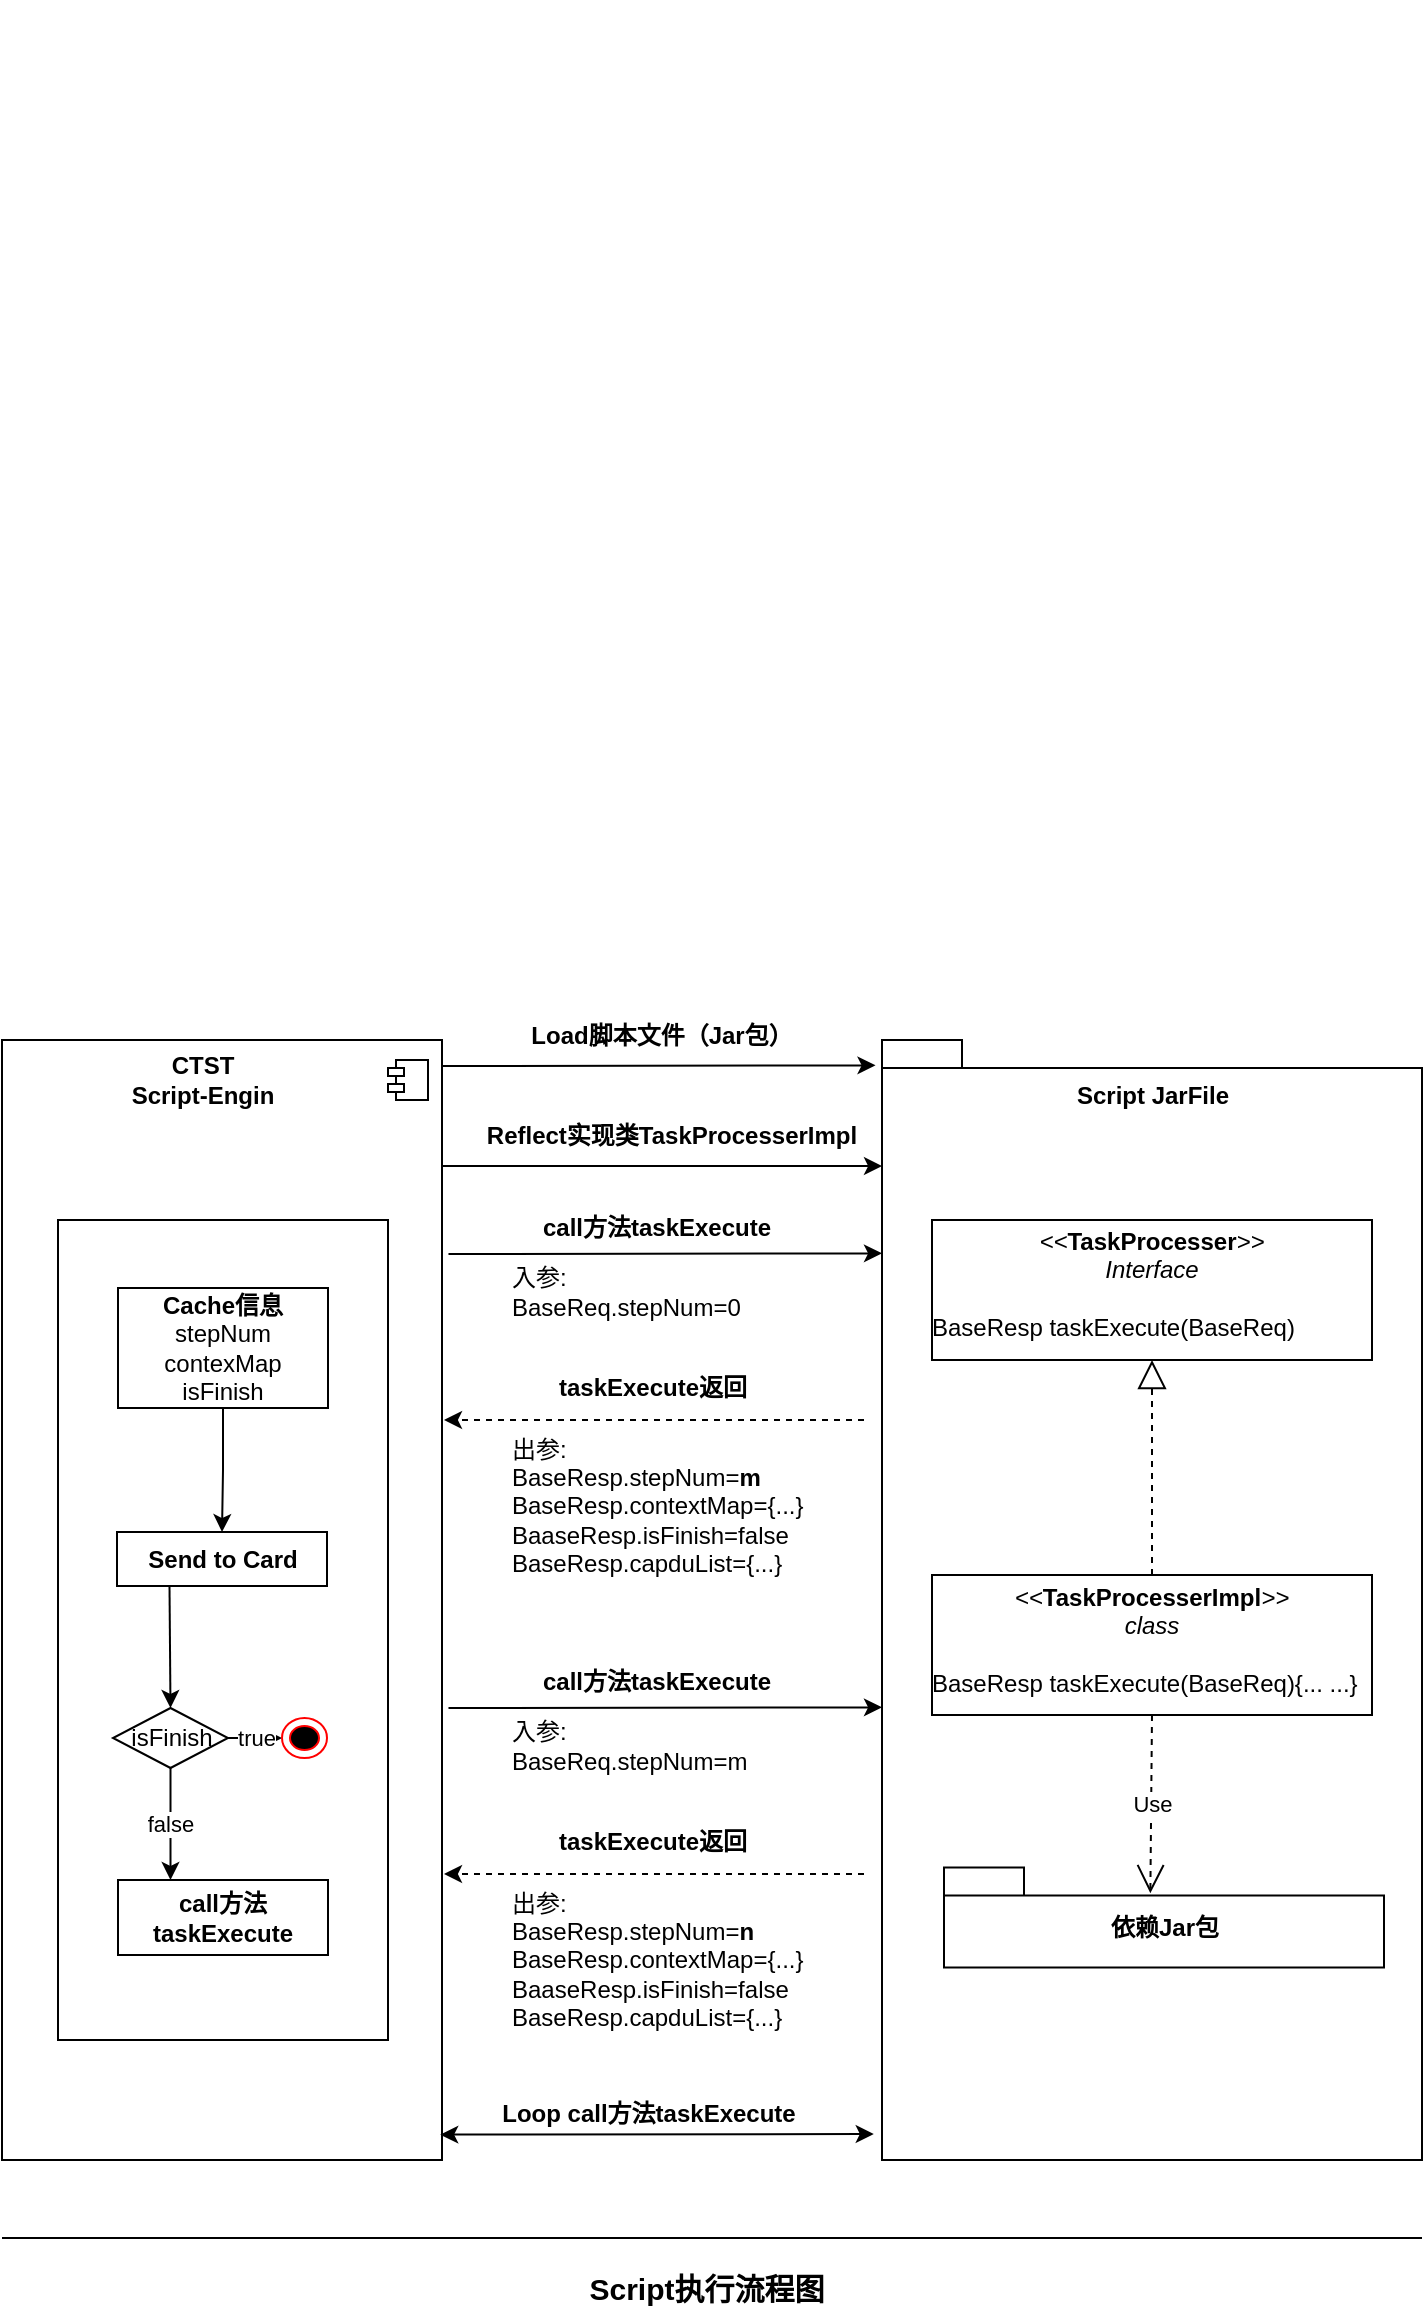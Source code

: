 <mxfile version="17.0.0" type="github" pages="2">
  <diagram id="DTb0DBWxI_fAw0stkX-Z" name="执行流程">
    <mxGraphModel dx="1221" dy="634" grid="1" gridSize="10" guides="1" tooltips="1" connect="1" arrows="1" fold="1" page="1" pageScale="1" pageWidth="827" pageHeight="1169" math="0" shadow="0">
      <root>
        <mxCell id="0" />
        <mxCell id="1" parent="0" />
        <mxCell id="gC5NSNKIQOHYEeJcPXgZ-23" value="" style="shape=folder;fontStyle=1;spacingTop=10;tabWidth=40;tabHeight=14;tabPosition=left;html=1;" parent="1" vertex="1">
          <mxGeometry x="499" y="530" width="270" height="560" as="geometry" />
        </mxCell>
        <mxCell id="gC5NSNKIQOHYEeJcPXgZ-8" value="&lt;p style=&quot;margin: 0px ; margin-top: 4px ; text-align: center&quot;&gt;&lt;i&gt;&amp;lt;&amp;lt;&lt;/i&gt;&lt;span&gt;&lt;b&gt;TaskProcesser&lt;/b&gt;&lt;/span&gt;&lt;i&gt;&amp;gt;&amp;gt;&lt;/i&gt;&lt;br&gt;&lt;i&gt;Interface&lt;/i&gt;&lt;/p&gt;&lt;p style=&quot;margin: 0px ; margin-left: 4px&quot;&gt;&lt;br&gt;&lt;/p&gt;BaseResp&lt;span&gt;&amp;nbsp;taskExecute(BaseReq)&lt;/span&gt;" style="verticalAlign=top;align=left;overflow=fill;fontSize=12;fontFamily=Helvetica;html=1;" parent="1" vertex="1">
          <mxGeometry x="524" y="620" width="220" height="70" as="geometry" />
        </mxCell>
        <mxCell id="gC5NSNKIQOHYEeJcPXgZ-10" value="&lt;p style=&quot;margin: 0px ; margin-top: 4px ; text-align: center&quot;&gt;&lt;i&gt;&amp;lt;&amp;lt;&lt;/i&gt;&lt;span&gt;&lt;b&gt;TaskProcesserImpl&lt;/b&gt;&lt;/span&gt;&lt;i&gt;&amp;gt;&amp;gt;&lt;/i&gt;&lt;br&gt;&lt;i&gt;class&lt;/i&gt;&lt;/p&gt;&lt;p style=&quot;margin: 0px ; margin-left: 4px&quot;&gt;&lt;br&gt;&lt;/p&gt;BaseResp&lt;span&gt;&amp;nbsp;taskExecute(BaseReq){... ...}&lt;/span&gt;" style="verticalAlign=top;align=left;overflow=fill;fontSize=12;fontFamily=Helvetica;html=1;" parent="1" vertex="1">
          <mxGeometry x="524" y="797.5" width="220" height="70" as="geometry" />
        </mxCell>
        <mxCell id="gC5NSNKIQOHYEeJcPXgZ-11" value="" style="endArrow=block;dashed=1;endFill=0;endSize=12;html=1;rounded=0;exitX=0.5;exitY=0;exitDx=0;exitDy=0;entryX=0.5;entryY=1;entryDx=0;entryDy=0;" parent="1" source="gC5NSNKIQOHYEeJcPXgZ-10" target="gC5NSNKIQOHYEeJcPXgZ-8" edge="1">
          <mxGeometry width="160" relative="1" as="geometry">
            <mxPoint x="534" y="520" as="sourcePoint" />
            <mxPoint x="694" y="520" as="targetPoint" />
          </mxGeometry>
        </mxCell>
        <mxCell id="gC5NSNKIQOHYEeJcPXgZ-21" value="依赖Jar包" style="shape=folder;fontStyle=1;spacingTop=10;tabWidth=40;tabHeight=14;tabPosition=left;html=1;" parent="1" vertex="1">
          <mxGeometry x="530" y="943.75" width="220" height="50" as="geometry" />
        </mxCell>
        <mxCell id="gC5NSNKIQOHYEeJcPXgZ-22" value="Use" style="endArrow=open;endSize=12;dashed=1;html=1;rounded=0;exitX=0.5;exitY=1;exitDx=0;exitDy=0;entryX=0.469;entryY=0.257;entryDx=0;entryDy=0;entryPerimeter=0;" parent="1" source="gC5NSNKIQOHYEeJcPXgZ-10" edge="1" target="gC5NSNKIQOHYEeJcPXgZ-21">
          <mxGeometry width="160" relative="1" as="geometry">
            <mxPoint x="534" y="704.5" as="sourcePoint" />
            <mxPoint x="634" y="904.5" as="targetPoint" />
          </mxGeometry>
        </mxCell>
        <mxCell id="gC5NSNKIQOHYEeJcPXgZ-24" value="&lt;b&gt;&lt;br&gt;&lt;/b&gt;" style="html=1;dropTarget=0;" parent="1" vertex="1">
          <mxGeometry x="59" y="530" width="220" height="560" as="geometry" />
        </mxCell>
        <mxCell id="gC5NSNKIQOHYEeJcPXgZ-63" value="" style="rounded=0;whiteSpace=wrap;html=1;" parent="1" vertex="1">
          <mxGeometry x="87" y="620" width="165" height="410" as="geometry" />
        </mxCell>
        <mxCell id="gC5NSNKIQOHYEeJcPXgZ-26" value="" style="endArrow=classic;html=1;rounded=0;entryX=-0.012;entryY=0.128;entryDx=0;entryDy=0;entryPerimeter=0;" parent="1" edge="1">
          <mxGeometry width="50" height="50" relative="1" as="geometry">
            <mxPoint x="279" y="543" as="sourcePoint" />
            <mxPoint x="495.76" y="542.68" as="targetPoint" />
          </mxGeometry>
        </mxCell>
        <mxCell id="gC5NSNKIQOHYEeJcPXgZ-27" value="Load脚本文件（Jar包）" style="text;html=1;strokeColor=none;fillColor=none;align=center;verticalAlign=middle;whiteSpace=wrap;rounded=0;fontStyle=1" parent="1" vertex="1">
          <mxGeometry x="319" y="513" width="140" height="30" as="geometry" />
        </mxCell>
        <mxCell id="gC5NSNKIQOHYEeJcPXgZ-28" value="" style="endArrow=classic;html=1;rounded=0;entryX=0;entryY=0.355;entryDx=0;entryDy=0;entryPerimeter=0;" parent="1" edge="1">
          <mxGeometry width="50" height="50" relative="1" as="geometry">
            <mxPoint x="279" y="593" as="sourcePoint" />
            <mxPoint x="499" y="593.05" as="targetPoint" />
          </mxGeometry>
        </mxCell>
        <mxCell id="gC5NSNKIQOHYEeJcPXgZ-29" value="Reflect实现类TaskProcesserImpl" style="text;html=1;strokeColor=none;fillColor=none;align=center;verticalAlign=middle;whiteSpace=wrap;rounded=0;fontStyle=1" parent="1" vertex="1">
          <mxGeometry x="289" y="563" width="210" height="30" as="geometry" />
        </mxCell>
        <mxCell id="gC5NSNKIQOHYEeJcPXgZ-31" value="" style="endArrow=classic;html=1;rounded=0;entryX=-0.012;entryY=0.128;entryDx=0;entryDy=0;entryPerimeter=0;" parent="1" edge="1">
          <mxGeometry width="50" height="50" relative="1" as="geometry">
            <mxPoint x="282.24" y="637" as="sourcePoint" />
            <mxPoint x="499" y="636.68" as="targetPoint" />
          </mxGeometry>
        </mxCell>
        <mxCell id="gC5NSNKIQOHYEeJcPXgZ-32" value="入参:&lt;br&gt;BaseReq.stepNum=0" style="text;html=1;strokeColor=none;fillColor=none;align=left;verticalAlign=middle;whiteSpace=wrap;rounded=0;" parent="1" vertex="1">
          <mxGeometry x="312.38" y="641" width="153.24" height="29" as="geometry" />
        </mxCell>
        <mxCell id="gC5NSNKIQOHYEeJcPXgZ-34" value="&lt;span style=&quot;text-align: left&quot;&gt;call方法taskExecute&lt;/span&gt;" style="text;html=1;align=center;verticalAlign=middle;resizable=0;points=[];autosize=1;strokeColor=none;fillColor=none;fontStyle=1" parent="1" vertex="1">
          <mxGeometry x="320.62" y="614" width="130" height="20" as="geometry" />
        </mxCell>
        <mxCell id="gC5NSNKIQOHYEeJcPXgZ-35" value="&lt;b&gt;CTST&lt;br&gt;Script-Engin&lt;/b&gt;" style="text;html=1;align=center;verticalAlign=middle;resizable=0;points=[];autosize=1;strokeColor=none;fillColor=none;" parent="1" vertex="1">
          <mxGeometry x="113.5" y="535" width="90" height="30" as="geometry" />
        </mxCell>
        <mxCell id="gC5NSNKIQOHYEeJcPXgZ-66" style="edgeStyle=orthogonalEdgeStyle;rounded=0;orthogonalLoop=1;jettySize=auto;html=1;exitX=0.5;exitY=1;exitDx=0;exitDy=0;entryX=0.5;entryY=0;entryDx=0;entryDy=0;" parent="1" source="gC5NSNKIQOHYEeJcPXgZ-38" target="gC5NSNKIQOHYEeJcPXgZ-44" edge="1">
          <mxGeometry relative="1" as="geometry" />
        </mxCell>
        <mxCell id="gC5NSNKIQOHYEeJcPXgZ-38" value="&lt;b&gt;Cache信息&lt;/b&gt;&lt;br&gt;&lt;span&gt;stepNum&lt;/span&gt;&lt;br&gt;&lt;span&gt;contexMap&lt;/span&gt;&lt;br&gt;&lt;span&gt;isFinish&lt;/span&gt;" style="rounded=0;whiteSpace=wrap;html=1;" parent="1" vertex="1">
          <mxGeometry x="117" y="654" width="105" height="60" as="geometry" />
        </mxCell>
        <mxCell id="gC5NSNKIQOHYEeJcPXgZ-44" value="&lt;b&gt;Send to Card&lt;/b&gt;" style="rounded=0;whiteSpace=wrap;html=1;" parent="1" vertex="1">
          <mxGeometry x="116.5" y="776" width="105" height="27" as="geometry" />
        </mxCell>
        <mxCell id="gC5NSNKIQOHYEeJcPXgZ-50" value="false" style="edgeStyle=orthogonalEdgeStyle;rounded=0;orthogonalLoop=1;jettySize=auto;html=1;exitX=0.5;exitY=1;exitDx=0;exitDy=0;entryX=0.25;entryY=0;entryDx=0;entryDy=0;" parent="1" source="gC5NSNKIQOHYEeJcPXgZ-45" edge="1" target="gC5NSNKIQOHYEeJcPXgZ-46">
          <mxGeometry relative="1" as="geometry">
            <mxPoint x="145" y="914" as="targetPoint" />
          </mxGeometry>
        </mxCell>
        <mxCell id="gC5NSNKIQOHYEeJcPXgZ-53" value="true" style="edgeStyle=orthogonalEdgeStyle;rounded=0;orthogonalLoop=1;jettySize=auto;html=1;exitX=1;exitY=0.5;exitDx=0;exitDy=0;entryX=0;entryY=0.5;entryDx=0;entryDy=0;" parent="1" source="gC5NSNKIQOHYEeJcPXgZ-45" target="gC5NSNKIQOHYEeJcPXgZ-47" edge="1">
          <mxGeometry relative="1" as="geometry" />
        </mxCell>
        <mxCell id="gC5NSNKIQOHYEeJcPXgZ-45" value="isFinish" style="rhombus;whiteSpace=wrap;html=1;" parent="1" vertex="1">
          <mxGeometry x="114.5" y="864" width="57.5" height="30" as="geometry" />
        </mxCell>
        <mxCell id="gC5NSNKIQOHYEeJcPXgZ-46" value="&lt;span style=&quot;font-weight: 700 ; text-align: left&quot;&gt;call方法taskExecute&lt;/span&gt;" style="rounded=0;whiteSpace=wrap;html=1;" parent="1" vertex="1">
          <mxGeometry x="117" y="950" width="105" height="37.5" as="geometry" />
        </mxCell>
        <mxCell id="gC5NSNKIQOHYEeJcPXgZ-47" value="" style="ellipse;html=1;shape=endState;fillColor=#000000;strokeColor=#ff0000;" parent="1" vertex="1">
          <mxGeometry x="199" y="869" width="22.5" height="20" as="geometry" />
        </mxCell>
        <mxCell id="gC5NSNKIQOHYEeJcPXgZ-56" value="" style="shape=module;jettyWidth=8;jettyHeight=4;" parent="1" vertex="1">
          <mxGeometry x="252" y="540" width="20" height="20" as="geometry" />
        </mxCell>
        <mxCell id="gC5NSNKIQOHYEeJcPXgZ-61" value="" style="shape=image;html=1;verticalAlign=top;verticalLabelPosition=bottom;labelBackgroundColor=#ffffff;imageAspect=0;aspect=fixed;image=https://cdn0.iconfinder.com/data/icons/phosphor-fill-vol-3/256/number-circle-one-fill-128.png" parent="1" vertex="1">
          <mxGeometry x="299" y="518" width="20" height="20" as="geometry" />
        </mxCell>
        <mxCell id="gC5NSNKIQOHYEeJcPXgZ-62" value="" style="shape=image;html=1;verticalAlign=top;verticalLabelPosition=bottom;labelBackgroundColor=#ffffff;imageAspect=0;aspect=fixed;image=https://cdn0.iconfinder.com/data/icons/phosphor-fill-vol-3/256/number-circle-two-fill-128.png" parent="1" vertex="1">
          <mxGeometry x="279" y="568" width="20" height="20" as="geometry" />
        </mxCell>
        <mxCell id="gC5NSNKIQOHYEeJcPXgZ-64" value="" style="shape=image;html=1;verticalAlign=top;verticalLabelPosition=bottom;labelBackgroundColor=#ffffff;imageAspect=0;aspect=fixed;image=https://cdn0.iconfinder.com/data/icons/phosphor-fill-vol-3/256/number-circle-four-fill-128.png" parent="1" vertex="1">
          <mxGeometry x="307.38" y="694" width="20" height="20" as="geometry" />
        </mxCell>
        <mxCell id="gC5NSNKIQOHYEeJcPXgZ-65" value="" style="shape=image;html=1;verticalAlign=top;verticalLabelPosition=bottom;labelBackgroundColor=#ffffff;imageAspect=0;aspect=fixed;image=https://cdn0.iconfinder.com/data/icons/phosphor-fill-vol-3/256/number-circle-three-fill-128.png" parent="1" vertex="1">
          <mxGeometry x="307.38" y="614" width="20" height="20" as="geometry" />
        </mxCell>
        <mxCell id="gC5NSNKIQOHYEeJcPXgZ-68" value="&lt;b&gt;Script JarFile&lt;/b&gt;" style="text;html=1;align=center;verticalAlign=middle;resizable=0;points=[];autosize=1;strokeColor=none;fillColor=none;" parent="1" vertex="1">
          <mxGeometry x="589" y="548" width="90" height="20" as="geometry" />
        </mxCell>
        <mxCell id="gC5NSNKIQOHYEeJcPXgZ-72" value="" style="endArrow=classic;html=1;rounded=0;entryX=-0.012;entryY=0.128;entryDx=0;entryDy=0;entryPerimeter=0;startArrow=classic;startFill=1;" parent="1" edge="1">
          <mxGeometry width="50" height="50" relative="1" as="geometry">
            <mxPoint x="278.12" y="1077.32" as="sourcePoint" />
            <mxPoint x="494.88" y="1077.0" as="targetPoint" />
          </mxGeometry>
        </mxCell>
        <mxCell id="gC5NSNKIQOHYEeJcPXgZ-73" value="&lt;span style=&quot;text-align: left&quot;&gt;Loop call方法taskExecute&lt;/span&gt;" style="text;html=1;align=center;verticalAlign=middle;resizable=0;points=[];autosize=1;strokeColor=none;fillColor=none;fontStyle=1" parent="1" vertex="1">
          <mxGeometry x="302.12" y="1057" width="160" height="20" as="geometry" />
        </mxCell>
        <mxCell id="1KI4a15fSYZLkNNxH2AO-1" value="&lt;b style=&quot;font-size: 15px;&quot;&gt;&lt;font style=&quot;font-size: 15px;&quot;&gt;Script执行流程图&lt;/font&gt;&lt;/b&gt;" style="text;html=1;strokeColor=none;fillColor=none;align=center;verticalAlign=middle;whiteSpace=wrap;rounded=0;fontColor=#000000;fontSize=15;" parent="1" vertex="1">
          <mxGeometry x="306.38" y="1139" width="211" height="30" as="geometry" />
        </mxCell>
        <mxCell id="1KI4a15fSYZLkNNxH2AO-2" value="" style="endArrow=none;html=1;rounded=0;fontSize=15;fontColor=#000000;" parent="1" edge="1">
          <mxGeometry width="50" height="50" relative="1" as="geometry">
            <mxPoint x="59" y="1129" as="sourcePoint" />
            <mxPoint x="769" y="1129" as="targetPoint" />
          </mxGeometry>
        </mxCell>
        <mxCell id="hmqS6-swVHMX-78avnVc-1" value="出参:&lt;br&gt;&lt;div&gt;BaseResp.stepNum=&lt;b&gt;m&lt;/b&gt;&lt;/div&gt;&lt;div&gt;&lt;span&gt;BaseResp.contextMap={...}&lt;/span&gt;&lt;/div&gt;&lt;div&gt;&lt;span&gt;BaaseResp.isFinish=false&lt;/span&gt;&lt;/div&gt;&lt;div&gt;&lt;span&gt;BaseResp.capduList={...}&lt;br&gt;&lt;/span&gt;&lt;/div&gt;" style="text;html=1;strokeColor=none;fillColor=none;align=left;verticalAlign=middle;whiteSpace=wrap;rounded=0;" vertex="1" parent="1">
          <mxGeometry x="312.38" y="723" width="153.24" height="80" as="geometry" />
        </mxCell>
        <mxCell id="hmqS6-swVHMX-78avnVc-2" value="" style="endArrow=classic;html=1;rounded=0;dashed=1;" edge="1" parent="1">
          <mxGeometry width="50" height="50" relative="1" as="geometry">
            <mxPoint x="490" y="720" as="sourcePoint" />
            <mxPoint x="280" y="720" as="targetPoint" />
          </mxGeometry>
        </mxCell>
        <mxCell id="hmqS6-swVHMX-78avnVc-3" value="&lt;span style=&quot;text-align: left&quot;&gt;taskExecute返回&lt;/span&gt;" style="text;html=1;align=center;verticalAlign=middle;resizable=0;points=[];autosize=1;strokeColor=none;fillColor=none;fontStyle=1" vertex="1" parent="1">
          <mxGeometry x="329" y="694" width="110" height="20" as="geometry" />
        </mxCell>
        <mxCell id="hmqS6-swVHMX-78avnVc-4" value="" style="endArrow=classic;html=1;rounded=0;entryX=-0.012;entryY=0.128;entryDx=0;entryDy=0;entryPerimeter=0;" edge="1" parent="1">
          <mxGeometry width="50" height="50" relative="1" as="geometry">
            <mxPoint x="282.24" y="864" as="sourcePoint" />
            <mxPoint x="499" y="863.68" as="targetPoint" />
          </mxGeometry>
        </mxCell>
        <mxCell id="hmqS6-swVHMX-78avnVc-5" value="入参:&lt;br&gt;BaseReq.stepNum=m" style="text;html=1;strokeColor=none;fillColor=none;align=left;verticalAlign=middle;whiteSpace=wrap;rounded=0;" vertex="1" parent="1">
          <mxGeometry x="312.38" y="868" width="153.24" height="29" as="geometry" />
        </mxCell>
        <mxCell id="hmqS6-swVHMX-78avnVc-6" value="&lt;span style=&quot;text-align: left&quot;&gt;call方法taskExecute&lt;/span&gt;" style="text;html=1;align=center;verticalAlign=middle;resizable=0;points=[];autosize=1;strokeColor=none;fillColor=none;fontStyle=1" vertex="1" parent="1">
          <mxGeometry x="320.62" y="841" width="130" height="20" as="geometry" />
        </mxCell>
        <mxCell id="hmqS6-swVHMX-78avnVc-9" value="出参:&lt;br&gt;&lt;div&gt;BaseResp.stepNum=&lt;b&gt;n&lt;/b&gt;&lt;/div&gt;&lt;div&gt;&lt;span&gt;BaseResp.contextMap={...}&lt;/span&gt;&lt;/div&gt;&lt;div&gt;&lt;span&gt;BaaseResp.isFinish=false&lt;/span&gt;&lt;/div&gt;&lt;div&gt;&lt;span&gt;BaseResp.capduList={...}&lt;br&gt;&lt;/span&gt;&lt;/div&gt;" style="text;html=1;strokeColor=none;fillColor=none;align=left;verticalAlign=middle;whiteSpace=wrap;rounded=0;" vertex="1" parent="1">
          <mxGeometry x="312.38" y="950" width="153.24" height="80" as="geometry" />
        </mxCell>
        <mxCell id="hmqS6-swVHMX-78avnVc-10" value="" style="endArrow=classic;html=1;rounded=0;dashed=1;" edge="1" parent="1">
          <mxGeometry width="50" height="50" relative="1" as="geometry">
            <mxPoint x="490" y="947" as="sourcePoint" />
            <mxPoint x="280" y="947" as="targetPoint" />
          </mxGeometry>
        </mxCell>
        <mxCell id="hmqS6-swVHMX-78avnVc-11" value="&lt;span style=&quot;text-align: left&quot;&gt;taskExecute返回&lt;/span&gt;" style="text;html=1;align=center;verticalAlign=middle;resizable=0;points=[];autosize=1;strokeColor=none;fillColor=none;fontStyle=1" vertex="1" parent="1">
          <mxGeometry x="329" y="921" width="110" height="20" as="geometry" />
        </mxCell>
        <mxCell id="hmqS6-swVHMX-78avnVc-12" value="" style="endArrow=classic;html=1;rounded=0;entryX=0.5;entryY=0;entryDx=0;entryDy=0;exitX=0.25;exitY=1;exitDx=0;exitDy=0;" edge="1" parent="1" source="gC5NSNKIQOHYEeJcPXgZ-44" target="gC5NSNKIQOHYEeJcPXgZ-45">
          <mxGeometry width="50" height="50" relative="1" as="geometry">
            <mxPoint x="140" y="803" as="sourcePoint" />
            <mxPoint x="190" y="753" as="targetPoint" />
          </mxGeometry>
        </mxCell>
        <mxCell id="hmqS6-swVHMX-78avnVc-13" value="" style="shape=image;html=1;verticalAlign=top;verticalLabelPosition=bottom;labelBackgroundColor=#ffffff;imageAspect=0;aspect=fixed;image=https://cdn0.iconfinder.com/data/icons/phosphor-fill-vol-3/256/number-circle-five-fill-128.png" vertex="1" parent="1">
          <mxGeometry x="97" y="630" width="20" height="20" as="geometry" />
        </mxCell>
        <mxCell id="hmqS6-swVHMX-78avnVc-14" value="" style="shape=image;html=1;verticalAlign=top;verticalLabelPosition=bottom;labelBackgroundColor=#ffffff;imageAspect=0;aspect=fixed;image=https://cdn0.iconfinder.com/data/icons/phosphor-fill-vol-3/256/number-circle-six-fill-128.png" vertex="1" parent="1">
          <mxGeometry x="306.38" y="844" width="20" height="20" as="geometry" />
        </mxCell>
        <mxCell id="hmqS6-swVHMX-78avnVc-15" value="" style="shape=image;html=1;verticalAlign=top;verticalLabelPosition=bottom;labelBackgroundColor=#ffffff;imageAspect=0;aspect=fixed;image=https://cdn0.iconfinder.com/data/icons/phosphor-fill-vol-3/256/number-circle-eight-fill-128.png" vertex="1" parent="1">
          <mxGeometry x="120" y="630" width="20" height="20" as="geometry" />
        </mxCell>
        <mxCell id="hmqS6-swVHMX-78avnVc-16" value="" style="shape=image;html=1;verticalAlign=top;verticalLabelPosition=bottom;labelBackgroundColor=#ffffff;imageAspect=0;aspect=fixed;image=https://cdn0.iconfinder.com/data/icons/phosphor-fill-vol-3/256/number-circle-nine-fill-128.png" vertex="1" parent="1">
          <mxGeometry x="260" y="10" width="20" height="20" as="geometry" />
        </mxCell>
        <mxCell id="hmqS6-swVHMX-78avnVc-17" value="" style="shape=image;html=1;verticalAlign=top;verticalLabelPosition=bottom;labelBackgroundColor=#ffffff;imageAspect=0;aspect=fixed;image=https://cdn0.iconfinder.com/data/icons/phosphor-fill-vol-3/256/number-circle-seven-fill-128.png" vertex="1" parent="1">
          <mxGeometry x="306.38" y="923.75" width="20" height="20" as="geometry" />
        </mxCell>
      </root>
    </mxGraphModel>
  </diagram>
  <diagram id="MPzV4Yrkr5ZfgHS-EMmR" name="伪代码">
    <mxGraphModel dx="1038" dy="483" grid="1" gridSize="10" guides="1" tooltips="1" connect="1" arrows="1" fold="1" page="1" pageScale="1" pageWidth="827" pageHeight="1169" math="0" shadow="0">
      <root>
        <mxCell id="YnfjXB0vnyMLYhylSGmG-0" />
        <mxCell id="YnfjXB0vnyMLYhylSGmG-1" parent="YnfjXB0vnyMLYhylSGmG-0" />
        <mxCell id="YnfjXB0vnyMLYhylSGmG-2" value="&lt;span&gt;public class TaskProcesserImpl implements&amp;nbsp;&amp;nbsp;TaskProcesser{&lt;/span&gt;&lt;br&gt;&lt;br&gt;&lt;span&gt;BaseResp taskExecute(BaseReq req){&lt;br&gt;&lt;span&gt; &lt;/span&gt;&lt;blockquote style=&quot;margin: 0 0 0 40px ; border: none ; padding: 0px&quot;&gt;BaseResp resp = new BaseResp();&lt;/blockquote&gt;&lt;/span&gt;&lt;blockquote style=&quot;margin: 0 0 0 40px ; border: none ; padding: 0px&quot;&gt;&lt;/blockquote&gt;&lt;blockquote style=&quot;margin: 0 0 0 40px ; border: none ; padding: 0px&quot;&gt;&lt;span&gt;switch(req.getStepNum){&lt;br&gt;&lt;/span&gt;&lt;/blockquote&gt;&lt;blockquote style=&quot;margin: 0 0 0 40px ; border: none ; padding: 0px&quot;&gt;&lt;blockquote style=&quot;margin: 0 0 0 40px ; border: none ; padding: 0px&quot;&gt;&lt;span&gt;case 0:{&lt;/span&gt;&lt;/blockquote&gt;&lt;blockquote style=&quot;margin: 0 0 0 40px ; border: none ; padding: 0px&quot;&gt;&lt;span&gt;//do something&lt;/span&gt;&lt;/blockquote&gt;&lt;blockquote style=&quot;margin: 0 0 0 40px ; border: none ; padding: 0px&quot;&gt;&lt;span&gt;resp.setContextMap(...);&lt;/span&gt;&lt;/blockquote&gt;&lt;blockquote style=&quot;margin: 0 0 0 40px ; border: none ; padding: 0px&quot;&gt;&lt;span&gt;resp.setStepNum(n)&lt;/span&gt;&lt;/blockquote&gt;&lt;blockquote style=&quot;margin: 0 0 0 40px ; border: none ; padding: 0px&quot;&gt;&lt;span&gt;resp.setCapduList(...);&lt;/span&gt;&lt;/blockquote&gt;&lt;blockquote style=&quot;margin: 0 0 0 40px ; border: none ; padding: 0px&quot;&gt;&lt;span&gt;break;&lt;/span&gt;&lt;/blockquote&gt;&lt;blockquote style=&quot;margin: 0 0 0 40px ; border: none ; padding: 0px&quot;&gt;&lt;span&gt;}&lt;/span&gt;&lt;/blockquote&gt;&lt;blockquote style=&quot;margin: 0 0 0 40px ; border: none ; padding: 0px&quot;&gt;&lt;span&gt;case m:{&lt;/span&gt;&lt;/blockquote&gt;&lt;blockquote style=&quot;margin: 0 0 0 40px ; border: none ; padding: 0px&quot;&gt;&lt;span&gt;req.getContextMap();&lt;/span&gt;&lt;/blockquote&gt;&lt;blockquote style=&quot;margin: 0 0 0 40px ; border: none ; padding: 0px&quot;&gt;&lt;span&gt;req.getRapdu();&lt;/span&gt;&lt;/blockquote&gt;&lt;blockquote style=&quot;margin: 0 0 0 40px ; border: none ; padding: 0px&quot;&gt;&lt;span&gt;//do something&lt;/span&gt;&lt;/blockquote&gt;&lt;blockquote style=&quot;margin: 0 0 0 40px ; border: none ; padding: 0px&quot;&gt;&lt;span&gt;resp.setContextMap(...);&lt;/span&gt;&lt;/blockquote&gt;&lt;blockquote style=&quot;margin: 0 0 0 40px ; border: none ; padding: 0px&quot;&gt;&lt;span&gt;resp.setStepNum(m)&lt;/span&gt;&lt;/blockquote&gt;&lt;blockquote style=&quot;margin: 0 0 0 40px ; border: none ; padding: 0px&quot;&gt;resp.setCapduList(...);&lt;span&gt;&lt;br&gt;&lt;/span&gt;&lt;/blockquote&gt;&lt;blockquote style=&quot;margin: 0 0 0 40px ; border: none ; padding: 0px&quot;&gt;&lt;span&gt;break;&lt;/span&gt;&lt;/blockquote&gt;&lt;blockquote style=&quot;margin: 0 0 0 40px ; border: none ; padding: 0px&quot;&gt;&lt;span&gt;}&lt;/span&gt;&lt;/blockquote&gt;&lt;blockquote style=&quot;margin: 0 0 0 40px ; border: none ; padding: 0px&quot;&gt;&lt;span&gt;case n:{&lt;/span&gt;&lt;/blockquote&gt;&lt;blockquote style=&quot;margin: 0 0 0 40px ; border: none ; padding: 0px&quot;&gt;&lt;span&gt;//do something&lt;/span&gt;&lt;/blockquote&gt;&lt;blockquote style=&quot;margin: 0 0 0 40px ; border: none ; padding: 0px&quot;&gt;&lt;span&gt;break;&lt;/span&gt;&lt;/blockquote&gt;&lt;blockquote style=&quot;margin: 0 0 0 40px ; border: none ; padding: 0px&quot;&gt;&lt;span&gt;}&lt;/span&gt;&lt;/blockquote&gt;&lt;blockquote style=&quot;margin: 0 0 0 40px ; border: none ; padding: 0px&quot;&gt;&lt;span&gt;defautl:{&lt;/span&gt;&lt;/blockquote&gt;&lt;blockquote style=&quot;margin: 0 0 0 40px ; border: none ; padding: 0px&quot;&gt;&lt;span&gt;&amp;nbsp;resp.setFinish(true);&lt;/span&gt;&lt;/blockquote&gt;&lt;blockquote style=&quot;margin: 0 0 0 40px ; border: none ; padding: 0px&quot;&gt;&lt;span&gt;}&lt;/span&gt;&lt;/blockquote&gt;&lt;/blockquote&gt;&lt;blockquote style=&quot;margin: 0 0 0 40px ; border: none ; padding: 0px&quot;&gt;&lt;span&gt;}&lt;/span&gt;&lt;/blockquote&gt;&lt;blockquote style=&quot;margin: 0 0 0 40px ; border: none ; padding: 0px&quot;&gt;&lt;span&gt;return resp;&lt;/span&gt;&lt;/blockquote&gt;&lt;span&gt;}&lt;/span&gt;&lt;br&gt;}" style="rounded=0;whiteSpace=wrap;html=1;align=left;fontStyle=0" vertex="1" parent="YnfjXB0vnyMLYhylSGmG-1">
          <mxGeometry x="210" y="450" width="310" height="482" as="geometry" />
        </mxCell>
      </root>
    </mxGraphModel>
  </diagram>
</mxfile>
